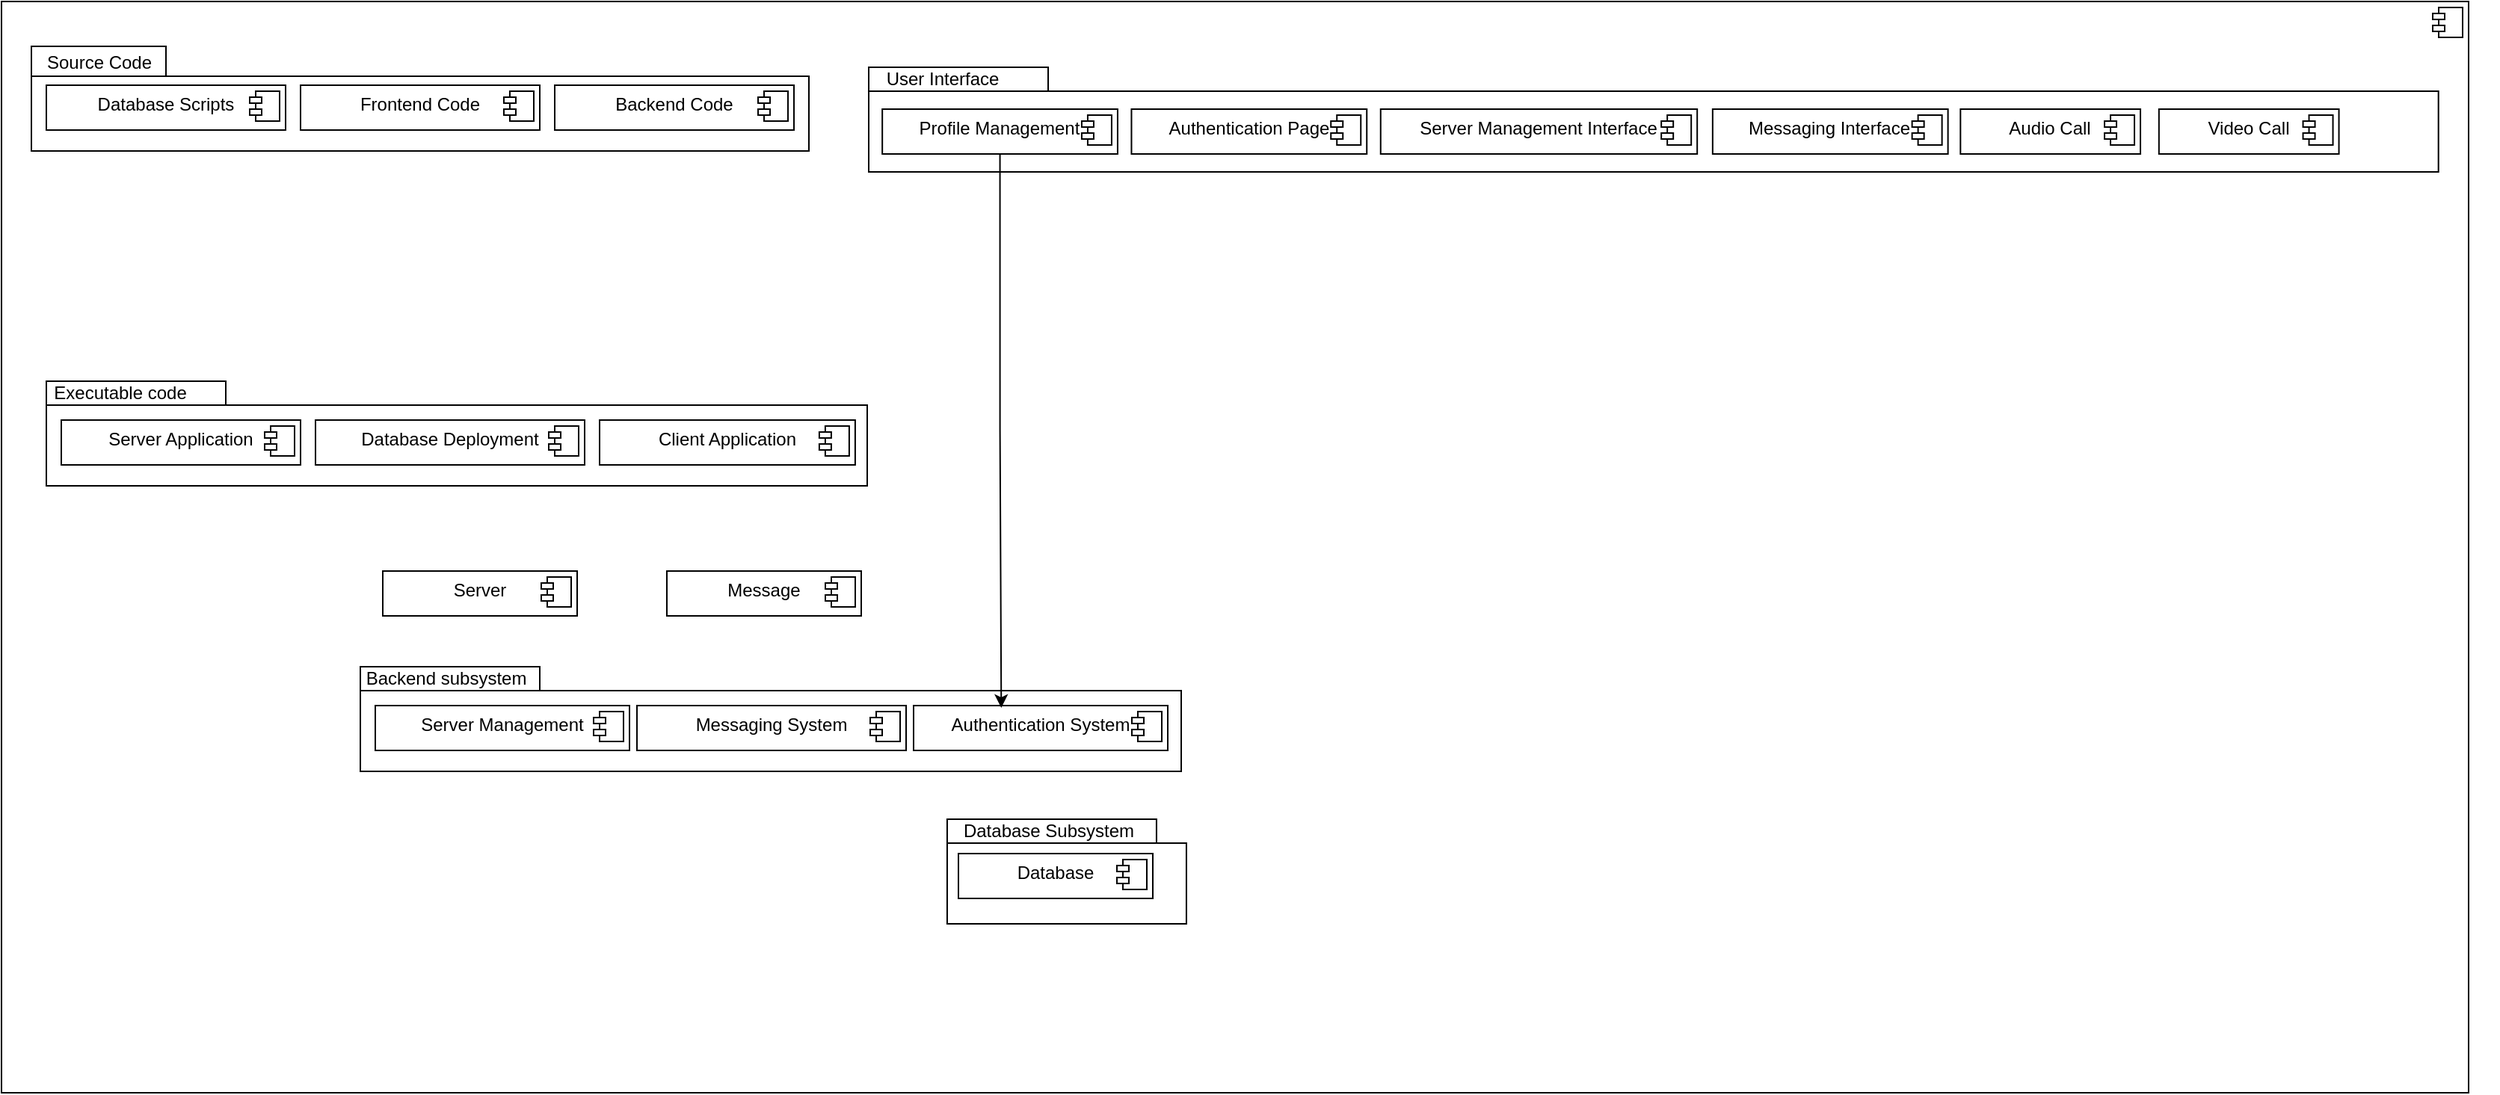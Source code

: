 <mxfile version="24.2.3" type="github">
  <diagram name="Page-1" id="b5b7bab2-c9e2-2cf4-8b2a-24fd1a2a6d21">
    <mxGraphModel dx="2577" dy="870" grid="1" gridSize="10" guides="1" tooltips="1" connect="1" arrows="1" fold="1" page="1" pageScale="1" pageWidth="827" pageHeight="1169" background="none" math="0" shadow="0">
      <root>
        <mxCell id="0" />
        <mxCell id="1" parent="0" />
        <mxCell id="E3f_pJLwGpMYrvsGHU3P-1" value="&lt;p style=&quot;margin:0px;margin-top:6px;text-align:center;&quot;&gt;&lt;br&gt;&lt;/p&gt;" style="align=left;overflow=fill;html=1;dropTarget=0;whiteSpace=wrap;" vertex="1" parent="1">
          <mxGeometry x="-140" y="70" width="1650" height="730" as="geometry" />
        </mxCell>
        <mxCell id="E3f_pJLwGpMYrvsGHU3P-2" value="" style="shape=component;jettyWidth=8;jettyHeight=4;" vertex="1" parent="E3f_pJLwGpMYrvsGHU3P-1">
          <mxGeometry x="1" width="20" height="20" relative="1" as="geometry">
            <mxPoint x="-24" y="4" as="offset" />
          </mxGeometry>
        </mxCell>
        <mxCell id="E3f_pJLwGpMYrvsGHU3P-31" value="" style="group" vertex="1" connectable="0" parent="1">
          <mxGeometry x="100" y="511" width="570" height="74" as="geometry" />
        </mxCell>
        <mxCell id="E3f_pJLwGpMYrvsGHU3P-32" value="" style="group" vertex="1" connectable="0" parent="E3f_pJLwGpMYrvsGHU3P-31">
          <mxGeometry width="570" height="74" as="geometry" />
        </mxCell>
        <mxCell id="E3f_pJLwGpMYrvsGHU3P-33" value="" style="shape=folder;fontStyle=1;spacingTop=10;tabWidth=120;tabHeight=16;tabPosition=left;html=1;whiteSpace=wrap;" vertex="1" parent="E3f_pJLwGpMYrvsGHU3P-32">
          <mxGeometry y="4" width="549" height="70" as="geometry" />
        </mxCell>
        <mxCell id="E3f_pJLwGpMYrvsGHU3P-34" value="Backend subsystem" style="text;html=1;align=center;verticalAlign=middle;resizable=0;points=[];autosize=1;strokeColor=none;fillColor=none;" vertex="1" parent="E3f_pJLwGpMYrvsGHU3P-32">
          <mxGeometry x="-8.41" y="-3" width="130" height="30" as="geometry" />
        </mxCell>
        <mxCell id="E3f_pJLwGpMYrvsGHU3P-35" value="&lt;p style=&quot;margin:0px;margin-top:6px;text-align:center;&quot;&gt;&lt;span style=&quot;background-color: initial;&quot;&gt;Authentication System&lt;/span&gt;&lt;br&gt;&lt;/p&gt;" style="align=left;overflow=fill;html=1;dropTarget=0;whiteSpace=wrap;" vertex="1" parent="E3f_pJLwGpMYrvsGHU3P-32">
          <mxGeometry x="370" y="30" width="170" height="30" as="geometry" />
        </mxCell>
        <mxCell id="E3f_pJLwGpMYrvsGHU3P-36" value="" style="shape=component;jettyWidth=8;jettyHeight=4;" vertex="1" parent="E3f_pJLwGpMYrvsGHU3P-35">
          <mxGeometry x="1" width="20" height="20" relative="1" as="geometry">
            <mxPoint x="-24" y="4" as="offset" />
          </mxGeometry>
        </mxCell>
        <mxCell id="E3f_pJLwGpMYrvsGHU3P-37" value="&lt;p style=&quot;margin:0px;margin-top:6px;text-align:center;&quot;&gt;&lt;span style=&quot;background-color: initial;&quot;&gt;Server Management&lt;/span&gt;&lt;br&gt;&lt;/p&gt;" style="align=left;overflow=fill;html=1;dropTarget=0;whiteSpace=wrap;" vertex="1" parent="E3f_pJLwGpMYrvsGHU3P-31">
          <mxGeometry x="10" y="30" width="170" height="30" as="geometry" />
        </mxCell>
        <mxCell id="E3f_pJLwGpMYrvsGHU3P-38" value="" style="shape=component;jettyWidth=8;jettyHeight=4;" vertex="1" parent="E3f_pJLwGpMYrvsGHU3P-37">
          <mxGeometry x="1" width="20" height="20" relative="1" as="geometry">
            <mxPoint x="-24" y="4" as="offset" />
          </mxGeometry>
        </mxCell>
        <mxCell id="E3f_pJLwGpMYrvsGHU3P-39" value="&lt;p style=&quot;margin:0px;margin-top:6px;text-align:center;&quot;&gt;&lt;span style=&quot;background-color: initial;&quot;&gt;Messaging System&lt;/span&gt;&lt;br&gt;&lt;/p&gt;" style="align=left;overflow=fill;html=1;dropTarget=0;whiteSpace=wrap;" vertex="1" parent="E3f_pJLwGpMYrvsGHU3P-31">
          <mxGeometry x="185" y="30" width="180" height="30" as="geometry" />
        </mxCell>
        <mxCell id="E3f_pJLwGpMYrvsGHU3P-40" value="" style="shape=component;jettyWidth=8;jettyHeight=4;" vertex="1" parent="E3f_pJLwGpMYrvsGHU3P-39">
          <mxGeometry x="1" width="20" height="20" relative="1" as="geometry">
            <mxPoint x="-24" y="4" as="offset" />
          </mxGeometry>
        </mxCell>
        <mxCell id="E3f_pJLwGpMYrvsGHU3P-45" value="&lt;p style=&quot;margin:0px;margin-top:6px;text-align:center;&quot;&gt;&lt;span style=&quot;background-color: initial;&quot;&gt;Server&lt;/span&gt;&lt;br&gt;&lt;/p&gt;" style="align=left;overflow=fill;html=1;dropTarget=0;whiteSpace=wrap;" vertex="1" parent="1">
          <mxGeometry x="115" y="451" width="130" height="30" as="geometry" />
        </mxCell>
        <mxCell id="E3f_pJLwGpMYrvsGHU3P-46" value="" style="shape=component;jettyWidth=8;jettyHeight=4;" vertex="1" parent="E3f_pJLwGpMYrvsGHU3P-45">
          <mxGeometry x="1" width="20" height="20" relative="1" as="geometry">
            <mxPoint x="-24" y="4" as="offset" />
          </mxGeometry>
        </mxCell>
        <mxCell id="E3f_pJLwGpMYrvsGHU3P-47" value="&lt;p style=&quot;margin:0px;margin-top:6px;text-align:center;&quot;&gt;&lt;span style=&quot;background-color: initial;&quot;&gt;Message&lt;/span&gt;&lt;br&gt;&lt;/p&gt;" style="align=left;overflow=fill;html=1;dropTarget=0;whiteSpace=wrap;" vertex="1" parent="1">
          <mxGeometry x="305" y="451" width="130" height="30" as="geometry" />
        </mxCell>
        <mxCell id="E3f_pJLwGpMYrvsGHU3P-48" value="" style="shape=component;jettyWidth=8;jettyHeight=4;" vertex="1" parent="E3f_pJLwGpMYrvsGHU3P-47">
          <mxGeometry x="1" width="20" height="20" relative="1" as="geometry">
            <mxPoint x="-24" y="4" as="offset" />
          </mxGeometry>
        </mxCell>
        <mxCell id="E3f_pJLwGpMYrvsGHU3P-51" value="" style="group" vertex="1" connectable="0" parent="1">
          <mxGeometry x="-110" y="320" width="570" height="74" as="geometry" />
        </mxCell>
        <mxCell id="E3f_pJLwGpMYrvsGHU3P-52" value="" style="group" vertex="1" connectable="0" parent="E3f_pJLwGpMYrvsGHU3P-51">
          <mxGeometry width="570" height="74" as="geometry" />
        </mxCell>
        <mxCell id="E3f_pJLwGpMYrvsGHU3P-53" value="" style="shape=folder;fontStyle=1;spacingTop=10;tabWidth=120;tabHeight=16;tabPosition=left;html=1;whiteSpace=wrap;" vertex="1" parent="E3f_pJLwGpMYrvsGHU3P-52">
          <mxGeometry y="4" width="549" height="70" as="geometry" />
        </mxCell>
        <mxCell id="E3f_pJLwGpMYrvsGHU3P-54" value="Executable code" style="text;html=1;align=center;verticalAlign=middle;resizable=0;points=[];autosize=1;strokeColor=none;fillColor=none;" vertex="1" parent="E3f_pJLwGpMYrvsGHU3P-52">
          <mxGeometry x="-6.41" y="-3" width="110" height="30" as="geometry" />
        </mxCell>
        <mxCell id="E3f_pJLwGpMYrvsGHU3P-55" value="&lt;p style=&quot;margin:0px;margin-top:6px;text-align:center;&quot;&gt;&lt;span style=&quot;background-color: initial;&quot;&gt;Client Application&lt;/span&gt;&lt;br&gt;&lt;/p&gt;" style="align=left;overflow=fill;html=1;dropTarget=0;whiteSpace=wrap;" vertex="1" parent="E3f_pJLwGpMYrvsGHU3P-52">
          <mxGeometry x="370.003" y="30" width="170.947" height="30" as="geometry" />
        </mxCell>
        <mxCell id="E3f_pJLwGpMYrvsGHU3P-56" value="" style="shape=component;jettyWidth=8;jettyHeight=4;" vertex="1" parent="E3f_pJLwGpMYrvsGHU3P-55">
          <mxGeometry x="1" width="20" height="20" relative="1" as="geometry">
            <mxPoint x="-24" y="4" as="offset" />
          </mxGeometry>
        </mxCell>
        <mxCell id="E3f_pJLwGpMYrvsGHU3P-57" value="&lt;p style=&quot;margin:0px;margin-top:6px;text-align:center;&quot;&gt;&lt;span style=&quot;background-color: initial;&quot;&gt;Server Application&lt;/span&gt;&lt;br&gt;&lt;/p&gt;" style="align=left;overflow=fill;html=1;dropTarget=0;whiteSpace=wrap;" vertex="1" parent="E3f_pJLwGpMYrvsGHU3P-51">
          <mxGeometry x="10" y="30" width="160" height="30" as="geometry" />
        </mxCell>
        <mxCell id="E3f_pJLwGpMYrvsGHU3P-58" value="" style="shape=component;jettyWidth=8;jettyHeight=4;" vertex="1" parent="E3f_pJLwGpMYrvsGHU3P-57">
          <mxGeometry x="1" width="20" height="20" relative="1" as="geometry">
            <mxPoint x="-24" y="4" as="offset" />
          </mxGeometry>
        </mxCell>
        <mxCell id="E3f_pJLwGpMYrvsGHU3P-59" value="&lt;p style=&quot;margin:0px;margin-top:6px;text-align:center;&quot;&gt;&lt;span style=&quot;background-color: initial;&quot;&gt;Database Deployment&lt;/span&gt;&lt;br&gt;&lt;/p&gt;" style="align=left;overflow=fill;html=1;dropTarget=0;whiteSpace=wrap;" vertex="1" parent="E3f_pJLwGpMYrvsGHU3P-51">
          <mxGeometry x="180" y="30" width="180" height="30" as="geometry" />
        </mxCell>
        <mxCell id="E3f_pJLwGpMYrvsGHU3P-60" value="" style="shape=component;jettyWidth=8;jettyHeight=4;" vertex="1" parent="E3f_pJLwGpMYrvsGHU3P-59">
          <mxGeometry x="1" width="20" height="20" relative="1" as="geometry">
            <mxPoint x="-24" y="4" as="offset" />
          </mxGeometry>
        </mxCell>
        <mxCell id="E3f_pJLwGpMYrvsGHU3P-64" value="" style="group" vertex="1" connectable="0" parent="1">
          <mxGeometry x="440" y="110" width="1090" height="74" as="geometry" />
        </mxCell>
        <mxCell id="E3f_pJLwGpMYrvsGHU3P-120" value="" style="group" vertex="1" connectable="0" parent="E3f_pJLwGpMYrvsGHU3P-64">
          <mxGeometry x="-0.659" y="-3" width="1050.501" height="77" as="geometry" />
        </mxCell>
        <mxCell id="E3f_pJLwGpMYrvsGHU3P-65" value="" style="shape=folder;fontStyle=1;spacingTop=10;tabWidth=120;tabHeight=16;tabPosition=left;html=1;whiteSpace=wrap;" vertex="1" parent="E3f_pJLwGpMYrvsGHU3P-120">
          <mxGeometry x="0.659" y="7" width="1049.842" height="70" as="geometry" />
        </mxCell>
        <mxCell id="E3f_pJLwGpMYrvsGHU3P-66" value="User Interface" style="text;html=1;align=center;verticalAlign=middle;resizable=0;points=[];autosize=1;strokeColor=none;fillColor=none;" vertex="1" parent="E3f_pJLwGpMYrvsGHU3P-120">
          <mxGeometry width="100" height="30" as="geometry" />
        </mxCell>
        <mxCell id="E3f_pJLwGpMYrvsGHU3P-103" value="&lt;p style=&quot;margin:0px;margin-top:6px;text-align:center;&quot;&gt;&lt;span style=&quot;background-color: initial;&quot;&gt;Video Call&lt;/span&gt;&lt;br&gt;&lt;/p&gt;" style="align=left;overflow=fill;html=1;dropTarget=0;whiteSpace=wrap;" vertex="1" parent="E3f_pJLwGpMYrvsGHU3P-120">
          <mxGeometry x="863.574" y="35" width="120.354" height="30" as="geometry" />
        </mxCell>
        <mxCell id="E3f_pJLwGpMYrvsGHU3P-104" value="" style="shape=component;jettyWidth=8;jettyHeight=4;" vertex="1" parent="E3f_pJLwGpMYrvsGHU3P-103">
          <mxGeometry x="1" width="20" height="20" relative="1" as="geometry">
            <mxPoint x="-24" y="4" as="offset" />
          </mxGeometry>
        </mxCell>
        <mxCell id="E3f_pJLwGpMYrvsGHU3P-105" value="&lt;p style=&quot;margin:0px;margin-top:6px;text-align:center;&quot;&gt;&lt;span style=&quot;background-color: initial;&quot;&gt;Audio Call&lt;/span&gt;&lt;br&gt;&lt;/p&gt;" style="align=left;overflow=fill;html=1;dropTarget=0;whiteSpace=wrap;" vertex="1" parent="E3f_pJLwGpMYrvsGHU3P-120">
          <mxGeometry x="730.819" y="35" width="120.354" height="30" as="geometry" />
        </mxCell>
        <mxCell id="E3f_pJLwGpMYrvsGHU3P-106" value="" style="shape=component;jettyWidth=8;jettyHeight=4;" vertex="1" parent="E3f_pJLwGpMYrvsGHU3P-105">
          <mxGeometry x="1" width="20" height="20" relative="1" as="geometry">
            <mxPoint x="-24" y="4" as="offset" />
          </mxGeometry>
        </mxCell>
        <mxCell id="E3f_pJLwGpMYrvsGHU3P-107" value="&lt;p style=&quot;margin:0px;margin-top:6px;text-align:center;&quot;&gt;&lt;span style=&quot;background-color: initial;&quot;&gt;Profile Management&lt;/span&gt;&lt;br&gt;&lt;/p&gt;" style="align=left;overflow=fill;html=1;dropTarget=0;whiteSpace=wrap;" vertex="1" parent="E3f_pJLwGpMYrvsGHU3P-120">
          <mxGeometry x="9.744" y="35" width="157.386" height="30" as="geometry" />
        </mxCell>
        <mxCell id="E3f_pJLwGpMYrvsGHU3P-108" value="" style="shape=component;jettyWidth=8;jettyHeight=4;" vertex="1" parent="E3f_pJLwGpMYrvsGHU3P-107">
          <mxGeometry x="1" width="20" height="20" relative="1" as="geometry">
            <mxPoint x="-24" y="4" as="offset" />
          </mxGeometry>
        </mxCell>
        <mxCell id="E3f_pJLwGpMYrvsGHU3P-109" value="&lt;p style=&quot;margin:0px;margin-top:6px;text-align:center;&quot;&gt;&lt;span style=&quot;background-color: initial;&quot;&gt;Authentication Page&lt;/span&gt;&lt;br&gt;&lt;/p&gt;" style="align=left;overflow=fill;html=1;dropTarget=0;whiteSpace=wrap;" vertex="1" parent="E3f_pJLwGpMYrvsGHU3P-120">
          <mxGeometry x="176.388" y="35" width="157.386" height="30" as="geometry" />
        </mxCell>
        <mxCell id="E3f_pJLwGpMYrvsGHU3P-110" value="" style="shape=component;jettyWidth=8;jettyHeight=4;" vertex="1" parent="E3f_pJLwGpMYrvsGHU3P-109">
          <mxGeometry x="1" width="20" height="20" relative="1" as="geometry">
            <mxPoint x="-24" y="4" as="offset" />
          </mxGeometry>
        </mxCell>
        <mxCell id="E3f_pJLwGpMYrvsGHU3P-111" value="&lt;p style=&quot;margin:0px;margin-top:6px;text-align:center;&quot;&gt;&lt;span style=&quot;background-color: initial;&quot;&gt;Server Management Interface&lt;/span&gt;&lt;br&gt;&lt;/p&gt;" style="align=left;overflow=fill;html=1;dropTarget=0;whiteSpace=wrap;" vertex="1" parent="E3f_pJLwGpMYrvsGHU3P-120">
          <mxGeometry x="343.037" y="35" width="211.705" height="30" as="geometry" />
        </mxCell>
        <mxCell id="E3f_pJLwGpMYrvsGHU3P-112" value="" style="shape=component;jettyWidth=8;jettyHeight=4;" vertex="1" parent="E3f_pJLwGpMYrvsGHU3P-111">
          <mxGeometry x="1" width="20" height="20" relative="1" as="geometry">
            <mxPoint x="-24" y="4" as="offset" />
          </mxGeometry>
        </mxCell>
        <mxCell id="E3f_pJLwGpMYrvsGHU3P-113" value="&lt;p style=&quot;margin:0px;margin-top:6px;text-align:center;&quot;&gt;&lt;span style=&quot;background-color: initial;&quot;&gt;Messaging Interface&lt;/span&gt;&lt;br&gt;&lt;/p&gt;" style="align=left;overflow=fill;html=1;dropTarget=0;whiteSpace=wrap;" vertex="1" parent="E3f_pJLwGpMYrvsGHU3P-120">
          <mxGeometry x="565.085" y="35" width="157.386" height="30" as="geometry" />
        </mxCell>
        <mxCell id="E3f_pJLwGpMYrvsGHU3P-114" value="" style="shape=component;jettyWidth=8;jettyHeight=4;" vertex="1" parent="E3f_pJLwGpMYrvsGHU3P-113">
          <mxGeometry x="1" width="20" height="20" relative="1" as="geometry">
            <mxPoint x="-24" y="4" as="offset" />
          </mxGeometry>
        </mxCell>
        <mxCell id="E3f_pJLwGpMYrvsGHU3P-101" value="" style="edgeStyle=orthogonalEdgeStyle;rounded=0;orthogonalLoop=1;jettySize=auto;html=1;" edge="1" parent="1" source="E3f_pJLwGpMYrvsGHU3P-85">
          <mxGeometry relative="1" as="geometry">
            <mxPoint x="1326.346" y="435" as="targetPoint" />
          </mxGeometry>
        </mxCell>
        <mxCell id="E3f_pJLwGpMYrvsGHU3P-116" value="" style="group" vertex="1" connectable="0" parent="1">
          <mxGeometry x="489.996" y="610" width="162.474" height="77" as="geometry" />
        </mxCell>
        <mxCell id="E3f_pJLwGpMYrvsGHU3P-17" value="" style="shape=folder;fontStyle=1;spacingTop=10;tabWidth=140;tabHeight=16;tabPosition=left;html=1;whiteSpace=wrap;" vertex="1" parent="E3f_pJLwGpMYrvsGHU3P-116">
          <mxGeometry x="2.474" y="7" width="160" height="70" as="geometry" />
        </mxCell>
        <mxCell id="E3f_pJLwGpMYrvsGHU3P-18" value="Database Subsystem" style="text;html=1;align=center;verticalAlign=middle;resizable=0;points=[];autosize=1;strokeColor=none;fillColor=none;" vertex="1" parent="E3f_pJLwGpMYrvsGHU3P-116">
          <mxGeometry width="140" height="30" as="geometry" />
        </mxCell>
        <mxCell id="E3f_pJLwGpMYrvsGHU3P-61" value="&lt;p style=&quot;margin:0px;margin-top:6px;text-align:center;&quot;&gt;&lt;span style=&quot;background-color: initial;&quot;&gt;Database&lt;/span&gt;&lt;br&gt;&lt;/p&gt;" style="align=left;overflow=fill;html=1;dropTarget=0;whiteSpace=wrap;" vertex="1" parent="E3f_pJLwGpMYrvsGHU3P-116">
          <mxGeometry x="10.004" y="30" width="130" height="30" as="geometry" />
        </mxCell>
        <mxCell id="E3f_pJLwGpMYrvsGHU3P-62" value="" style="shape=component;jettyWidth=8;jettyHeight=4;" vertex="1" parent="E3f_pJLwGpMYrvsGHU3P-61">
          <mxGeometry x="1" width="20" height="20" relative="1" as="geometry">
            <mxPoint x="-24" y="4" as="offset" />
          </mxGeometry>
        </mxCell>
        <mxCell id="E3f_pJLwGpMYrvsGHU3P-119" value="" style="group" vertex="1" connectable="0" parent="1">
          <mxGeometry x="-120" y="96" width="520" height="74" as="geometry" />
        </mxCell>
        <mxCell id="E3f_pJLwGpMYrvsGHU3P-15" value="" style="group" vertex="1" connectable="0" parent="E3f_pJLwGpMYrvsGHU3P-119">
          <mxGeometry width="520" height="74" as="geometry" />
        </mxCell>
        <mxCell id="E3f_pJLwGpMYrvsGHU3P-3" value="" style="shape=folder;fontStyle=1;spacingTop=10;tabWidth=90;tabHeight=20;tabPosition=left;html=1;whiteSpace=wrap;" vertex="1" parent="E3f_pJLwGpMYrvsGHU3P-15">
          <mxGeometry y="4" width="520" height="70" as="geometry" />
        </mxCell>
        <mxCell id="E3f_pJLwGpMYrvsGHU3P-14" value="Source Code" style="text;html=1;align=center;verticalAlign=middle;resizable=0;points=[];autosize=1;strokeColor=none;fillColor=none;" vertex="1" parent="E3f_pJLwGpMYrvsGHU3P-15">
          <mxGeometry width="90" height="30" as="geometry" />
        </mxCell>
        <mxCell id="E3f_pJLwGpMYrvsGHU3P-4" value="&lt;p style=&quot;margin:0px;margin-top:6px;text-align:center;&quot;&gt;&lt;span style=&quot;background-color: initial;&quot;&gt;Database Scripts&lt;/span&gt;&lt;br&gt;&lt;/p&gt;" style="align=left;overflow=fill;html=1;dropTarget=0;whiteSpace=wrap;" vertex="1" parent="E3f_pJLwGpMYrvsGHU3P-119">
          <mxGeometry x="10" y="30" width="160" height="30" as="geometry" />
        </mxCell>
        <mxCell id="E3f_pJLwGpMYrvsGHU3P-5" value="" style="shape=component;jettyWidth=8;jettyHeight=4;" vertex="1" parent="E3f_pJLwGpMYrvsGHU3P-4">
          <mxGeometry x="1" width="20" height="20" relative="1" as="geometry">
            <mxPoint x="-24" y="4" as="offset" />
          </mxGeometry>
        </mxCell>
        <mxCell id="E3f_pJLwGpMYrvsGHU3P-10" value="&lt;p style=&quot;margin:0px;margin-top:6px;text-align:center;&quot;&gt;&lt;span style=&quot;background-color: initial;&quot;&gt;Frontend Code&lt;/span&gt;&lt;br&gt;&lt;/p&gt;" style="align=left;overflow=fill;html=1;dropTarget=0;whiteSpace=wrap;" vertex="1" parent="E3f_pJLwGpMYrvsGHU3P-119">
          <mxGeometry x="180" y="30" width="160" height="30" as="geometry" />
        </mxCell>
        <mxCell id="E3f_pJLwGpMYrvsGHU3P-11" value="" style="shape=component;jettyWidth=8;jettyHeight=4;" vertex="1" parent="E3f_pJLwGpMYrvsGHU3P-10">
          <mxGeometry x="1" width="20" height="20" relative="1" as="geometry">
            <mxPoint x="-24" y="4" as="offset" />
          </mxGeometry>
        </mxCell>
        <mxCell id="E3f_pJLwGpMYrvsGHU3P-12" value="&lt;p style=&quot;margin:0px;margin-top:6px;text-align:center;&quot;&gt;&lt;span style=&quot;background-color: initial;&quot;&gt;Backend Code&lt;/span&gt;&lt;br&gt;&lt;/p&gt;" style="align=left;overflow=fill;html=1;dropTarget=0;whiteSpace=wrap;" vertex="1" parent="E3f_pJLwGpMYrvsGHU3P-119">
          <mxGeometry x="350" y="30" width="160" height="30" as="geometry" />
        </mxCell>
        <mxCell id="E3f_pJLwGpMYrvsGHU3P-13" value="" style="shape=component;jettyWidth=8;jettyHeight=4;" vertex="1" parent="E3f_pJLwGpMYrvsGHU3P-12">
          <mxGeometry x="1" width="20" height="20" relative="1" as="geometry">
            <mxPoint x="-24" y="4" as="offset" />
          </mxGeometry>
        </mxCell>
        <mxCell id="E3f_pJLwGpMYrvsGHU3P-121" style="edgeStyle=orthogonalEdgeStyle;rounded=0;orthogonalLoop=1;jettySize=auto;html=1;exitX=0.5;exitY=1;exitDx=0;exitDy=0;entryX=0.345;entryY=0.05;entryDx=0;entryDy=0;entryPerimeter=0;" edge="1" parent="1" source="E3f_pJLwGpMYrvsGHU3P-107" target="E3f_pJLwGpMYrvsGHU3P-35">
          <mxGeometry relative="1" as="geometry" />
        </mxCell>
      </root>
    </mxGraphModel>
  </diagram>
</mxfile>

